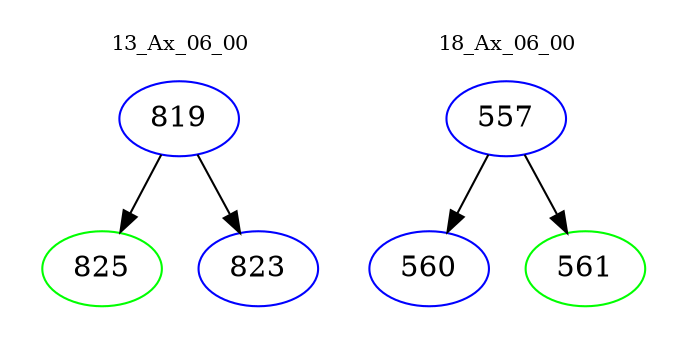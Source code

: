 digraph{
subgraph cluster_0 {
color = white
label = "13_Ax_06_00";
fontsize=10;
T0_819 [label="819", color="blue"]
T0_819 -> T0_825 [color="black"]
T0_825 [label="825", color="green"]
T0_819 -> T0_823 [color="black"]
T0_823 [label="823", color="blue"]
}
subgraph cluster_1 {
color = white
label = "18_Ax_06_00";
fontsize=10;
T1_557 [label="557", color="blue"]
T1_557 -> T1_560 [color="black"]
T1_560 [label="560", color="blue"]
T1_557 -> T1_561 [color="black"]
T1_561 [label="561", color="green"]
}
}
